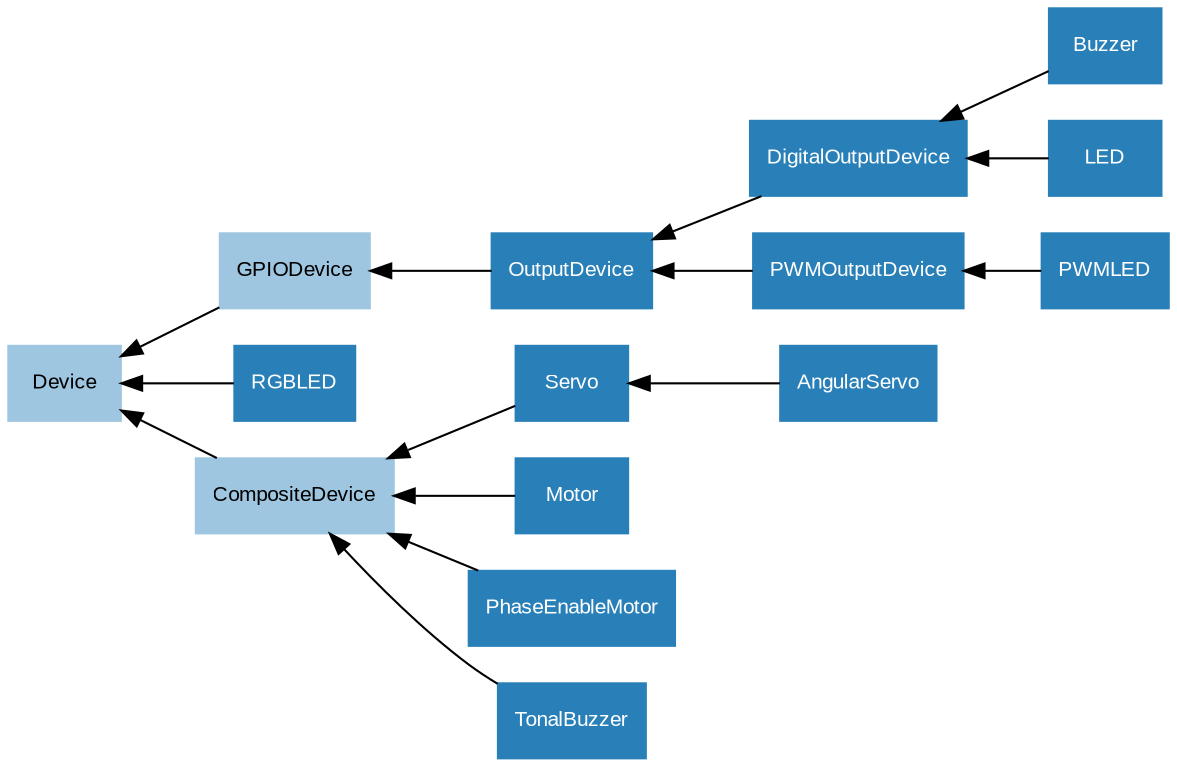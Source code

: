 digraph classes {
    graph [rankdir=RL];
    node [shape=rect, style=filled, fontname=Arial, fontsize=10];
    edge [];

    /* Mixin classes */
    node [color="#c69ee0", fontcolor="#000000"]

    /* Abstract classes */
    node [color="#9ec6e0", fontcolor="#000000"]

    CompositeDevice;
    Device;
    GPIODevice;

    /* Concrete classes */
    node [color="#2980b9", fontcolor="#ffffff"];

    AngularServo->Servo;
    Buzzer->DigitalOutputDevice;
    CompositeDevice->Device;
    DigitalOutputDevice->OutputDevice;
    GPIODevice->Device;
    LED->DigitalOutputDevice;
    Motor->CompositeDevice;
    OutputDevice->GPIODevice;
    PWMLED->PWMOutputDevice;
    PWMOutputDevice->OutputDevice;
    PhaseEnableMotor->CompositeDevice;
    RGBLED->Device;
    Servo->CompositeDevice;
    TonalBuzzer->CompositeDevice;
}
